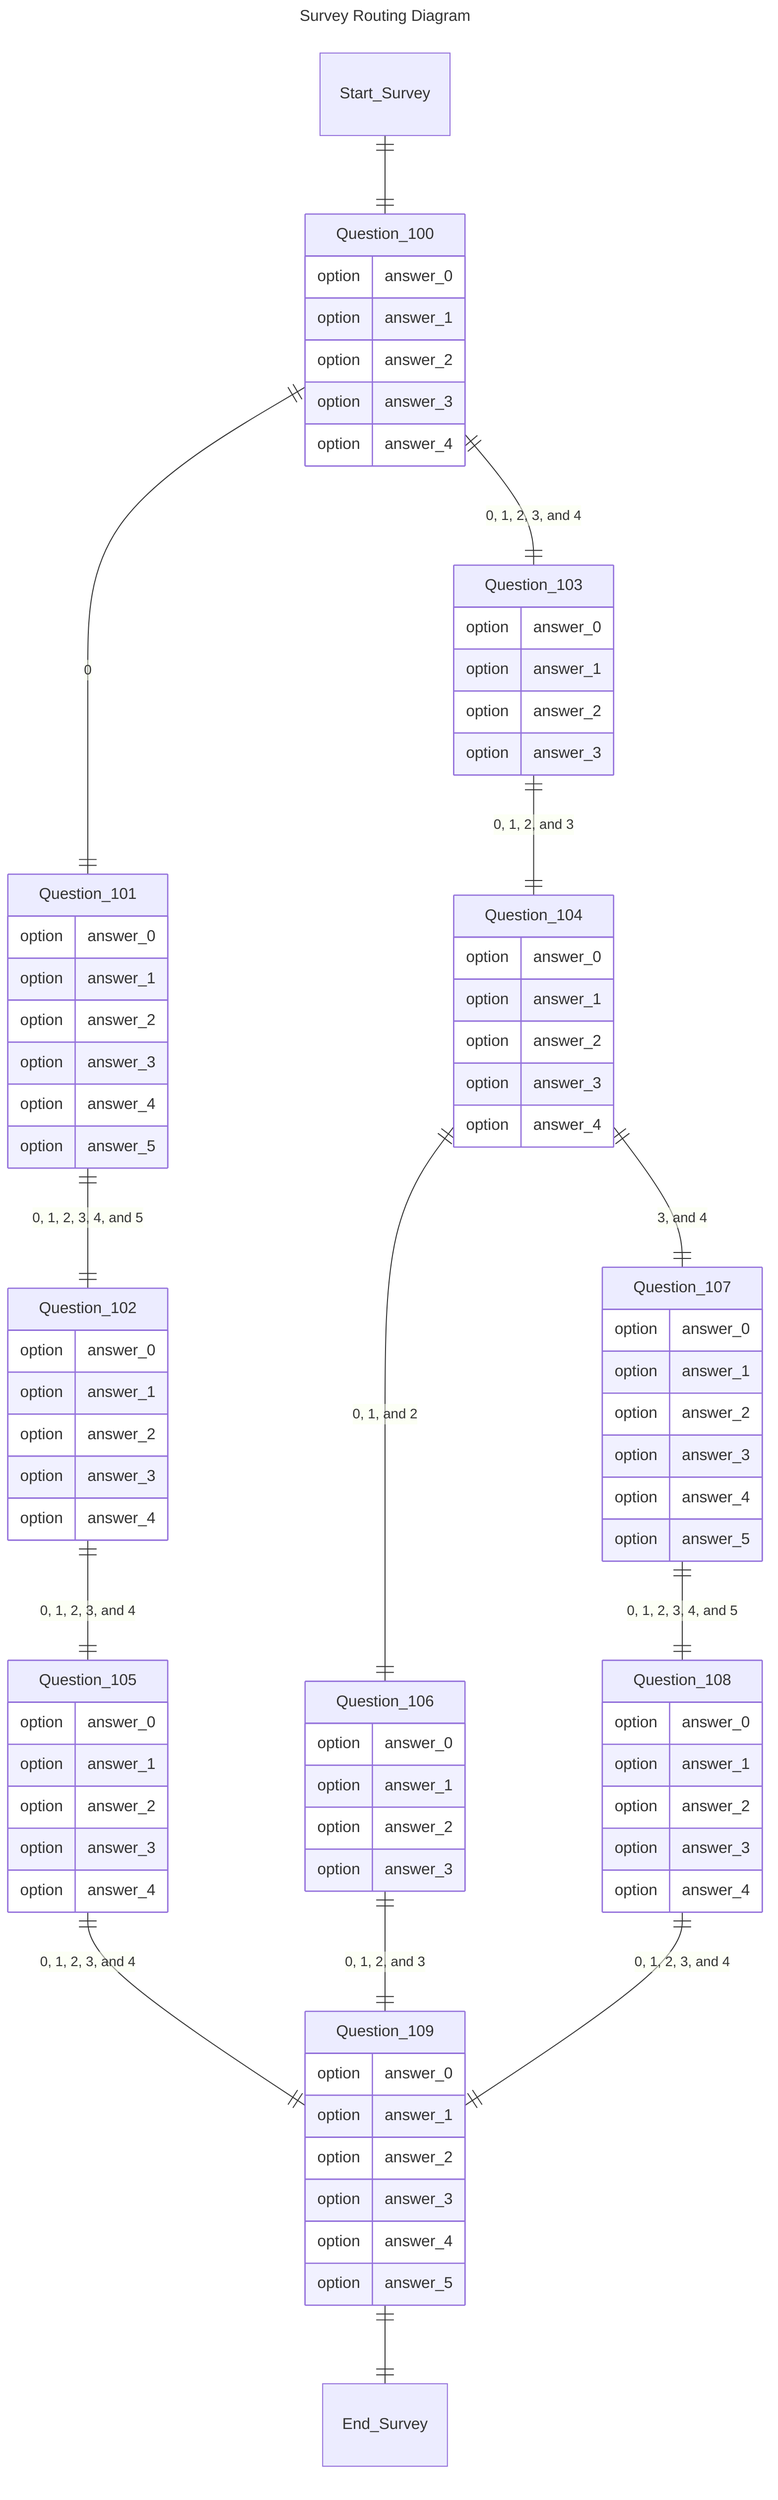 ---
title: Survey Routing Diagram
---
erDiagram
    Question_100 {
        option answer_0
        option answer_1
        option answer_2
        option answer_3
        option answer_4
    }

    Question_101 {
        option answer_0
        option answer_1
        option answer_2
        option answer_3
        option answer_4
        option answer_5
    }

    Question_102 {
        option answer_0
        option answer_1
        option answer_2
        option answer_3
        option answer_4
    }

    Question_103 {
        option answer_0
        option answer_1
        option answer_2
        option answer_3
    }

    Question_104 {
        option answer_0
        option answer_1
        option answer_2
        option answer_3
        option answer_4
    }

    Question_105 {
        option answer_0
        option answer_1
        option answer_2
        option answer_3
        option answer_4
    }

    Question_106 {
        option answer_0
        option answer_1
        option answer_2
        option answer_3
    }

    Question_107 {
        option answer_0
        option answer_1
        option answer_2
        option answer_3
        option answer_4
        option answer_5
    }

    Question_108 {
        option answer_0
        option answer_1
        option answer_2
        option answer_3
        option answer_4
    }

    Question_109 {
        option answer_0
        option answer_1
        option answer_2
        option answer_3
        option answer_4
        option answer_5
    }

    Start_Survey ||--|| Question_100 : ""
    Question_100 ||--|| Question_101 : "0"
    Question_100 ||--|| Question_103 : "0, 1, 2, 3, and 4"
    Question_101 ||--|| Question_102 : "0, 1, 2, 3, 4, and 5"
    Question_102 ||--|| Question_105 : "0, 1, 2, 3, and 4"
    Question_105 ||--|| Question_109 : "0, 1, 2, 3, and 4"
    Question_103 ||--|| Question_104 : "0, 1, 2, and 3"
    Question_104 ||--|| Question_106 : "0, 1, and 2"
    Question_104 ||--|| Question_107 : "3, and 4"
    Question_106 ||--|| Question_109 : "0, 1, 2, and 3"
    Question_107 ||--|| Question_108 : "0, 1, 2, 3, 4, and 5"
    Question_108 ||--|| Question_109 : "0, 1, 2, 3, and 4"
    Question_109 ||--|| End_Survey : ""